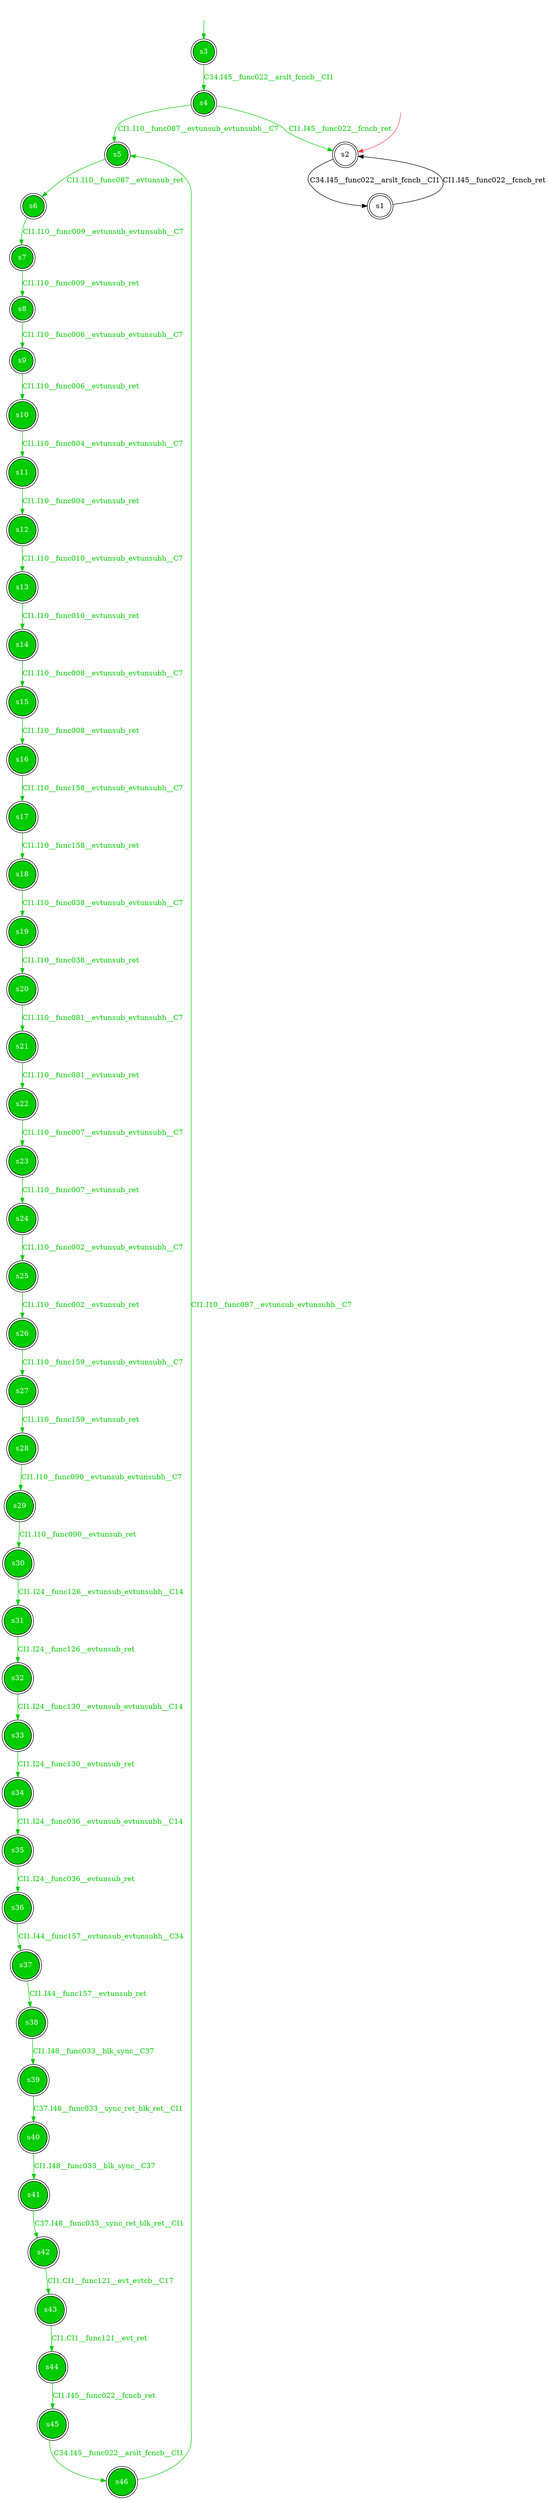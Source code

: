 digraph diffautomaton {
	2 [label=<s2> shape="doublecircle"];
	3 [label=<s3> shape="doublecircle" fillcolor="#00cc00" fontcolor="#ffffff" style="filled"];
	1 [label=<s1> shape="doublecircle"];
	4 [label=<s4> shape="doublecircle" fillcolor="#00cc00" fontcolor="#ffffff" style="filled"];
	5 [label=<s5> shape="doublecircle" fillcolor="#00cc00" fontcolor="#ffffff" style="filled"];
	6 [label=<s6> shape="doublecircle" fillcolor="#00cc00" fontcolor="#ffffff" style="filled"];
	7 [label=<s7> shape="doublecircle" fillcolor="#00cc00" fontcolor="#ffffff" style="filled"];
	8 [label=<s8> shape="doublecircle" fillcolor="#00cc00" fontcolor="#ffffff" style="filled"];
	9 [label=<s9> shape="doublecircle" fillcolor="#00cc00" fontcolor="#ffffff" style="filled"];
	10 [label=<s10> shape="doublecircle" fillcolor="#00cc00" fontcolor="#ffffff" style="filled"];
	11 [label=<s11> shape="doublecircle" fillcolor="#00cc00" fontcolor="#ffffff" style="filled"];
	12 [label=<s12> shape="doublecircle" fillcolor="#00cc00" fontcolor="#ffffff" style="filled"];
	13 [label=<s13> shape="doublecircle" fillcolor="#00cc00" fontcolor="#ffffff" style="filled"];
	14 [label=<s14> shape="doublecircle" fillcolor="#00cc00" fontcolor="#ffffff" style="filled"];
	15 [label=<s15> shape="doublecircle" fillcolor="#00cc00" fontcolor="#ffffff" style="filled"];
	16 [label=<s16> shape="doublecircle" fillcolor="#00cc00" fontcolor="#ffffff" style="filled"];
	17 [label=<s17> shape="doublecircle" fillcolor="#00cc00" fontcolor="#ffffff" style="filled"];
	18 [label=<s18> shape="doublecircle" fillcolor="#00cc00" fontcolor="#ffffff" style="filled"];
	19 [label=<s19> shape="doublecircle" fillcolor="#00cc00" fontcolor="#ffffff" style="filled"];
	20 [label=<s20> shape="doublecircle" fillcolor="#00cc00" fontcolor="#ffffff" style="filled"];
	21 [label=<s21> shape="doublecircle" fillcolor="#00cc00" fontcolor="#ffffff" style="filled"];
	22 [label=<s22> shape="doublecircle" fillcolor="#00cc00" fontcolor="#ffffff" style="filled"];
	23 [label=<s23> shape="doublecircle" fillcolor="#00cc00" fontcolor="#ffffff" style="filled"];
	24 [label=<s24> shape="doublecircle" fillcolor="#00cc00" fontcolor="#ffffff" style="filled"];
	25 [label=<s25> shape="doublecircle" fillcolor="#00cc00" fontcolor="#ffffff" style="filled"];
	26 [label=<s26> shape="doublecircle" fillcolor="#00cc00" fontcolor="#ffffff" style="filled"];
	27 [label=<s27> shape="doublecircle" fillcolor="#00cc00" fontcolor="#ffffff" style="filled"];
	28 [label=<s28> shape="doublecircle" fillcolor="#00cc00" fontcolor="#ffffff" style="filled"];
	29 [label=<s29> shape="doublecircle" fillcolor="#00cc00" fontcolor="#ffffff" style="filled"];
	30 [label=<s30> shape="doublecircle" fillcolor="#00cc00" fontcolor="#ffffff" style="filled"];
	31 [label=<s31> shape="doublecircle" fillcolor="#00cc00" fontcolor="#ffffff" style="filled"];
	32 [label=<s32> shape="doublecircle" fillcolor="#00cc00" fontcolor="#ffffff" style="filled"];
	33 [label=<s33> shape="doublecircle" fillcolor="#00cc00" fontcolor="#ffffff" style="filled"];
	34 [label=<s34> shape="doublecircle" fillcolor="#00cc00" fontcolor="#ffffff" style="filled"];
	35 [label=<s35> shape="doublecircle" fillcolor="#00cc00" fontcolor="#ffffff" style="filled"];
	36 [label=<s36> shape="doublecircle" fillcolor="#00cc00" fontcolor="#ffffff" style="filled"];
	37 [label=<s37> shape="doublecircle" fillcolor="#00cc00" fontcolor="#ffffff" style="filled"];
	38 [label=<s38> shape="doublecircle" fillcolor="#00cc00" fontcolor="#ffffff" style="filled"];
	39 [label=<s39> shape="doublecircle" fillcolor="#00cc00" fontcolor="#ffffff" style="filled"];
	40 [label=<s40> shape="doublecircle" fillcolor="#00cc00" fontcolor="#ffffff" style="filled"];
	41 [label=<s41> shape="doublecircle" fillcolor="#00cc00" fontcolor="#ffffff" style="filled"];
	42 [label=<s42> shape="doublecircle" fillcolor="#00cc00" fontcolor="#ffffff" style="filled"];
	43 [label=<s43> shape="doublecircle" fillcolor="#00cc00" fontcolor="#ffffff" style="filled"];
	44 [label=<s44> shape="doublecircle" fillcolor="#00cc00" fontcolor="#ffffff" style="filled"];
	45 [label=<s45> shape="doublecircle" fillcolor="#00cc00" fontcolor="#ffffff" style="filled"];
	46 [label=<s46> shape="doublecircle" fillcolor="#00cc00" fontcolor="#ffffff" style="filled"];
	__init2 [label=<> shape="none"];
	__init2 -> 2 [color="#ff4040"];
	__init3 [label=<> shape="none"];
	__init3 -> 3 [color="#00cc00"];
	2 -> 1 [label=<<font color="#000000">C34.I45__func022__arslt_fcncb__CI1</font>> id="2-0-1"];
	3 -> 4 [label=<<font color="#00cc00">C34.I45__func022__arslt_fcncb__CI1</font>> color="#00cc00" id="3-0-4"];
	1 -> 2 [label=<<font color="#000000">CI1.I45__func022__fcncb_ret</font>> id="1-0-2"];
	4 -> 2 [label=<<font color="#00cc00">CI1.I45__func022__fcncb_ret</font>> color="#00cc00" id="4-0-2"];
	4 -> 5 [label=<<font color="#00cc00">CI1.I10__func087__evtunsub_evtunsubh__C7</font>> color="#00cc00" id="4-1-5"];
	5 -> 6 [label=<<font color="#00cc00">CI1.I10__func087__evtunsub_ret</font>> color="#00cc00" id="5-0-6"];
	6 -> 7 [label=<<font color="#00cc00">CI1.I10__func009__evtunsub_evtunsubh__C7</font>> color="#00cc00" id="6-0-7"];
	7 -> 8 [label=<<font color="#00cc00">CI1.I10__func009__evtunsub_ret</font>> color="#00cc00" id="7-0-8"];
	8 -> 9 [label=<<font color="#00cc00">CI1.I10__func006__evtunsub_evtunsubh__C7</font>> color="#00cc00" id="8-0-9"];
	9 -> 10 [label=<<font color="#00cc00">CI1.I10__func006__evtunsub_ret</font>> color="#00cc00" id="9-0-10"];
	10 -> 11 [label=<<font color="#00cc00">CI1.I10__func004__evtunsub_evtunsubh__C7</font>> color="#00cc00" id="10-0-11"];
	11 -> 12 [label=<<font color="#00cc00">CI1.I10__func004__evtunsub_ret</font>> color="#00cc00" id="11-0-12"];
	12 -> 13 [label=<<font color="#00cc00">CI1.I10__func010__evtunsub_evtunsubh__C7</font>> color="#00cc00" id="12-0-13"];
	13 -> 14 [label=<<font color="#00cc00">CI1.I10__func010__evtunsub_ret</font>> color="#00cc00" id="13-0-14"];
	14 -> 15 [label=<<font color="#00cc00">CI1.I10__func008__evtunsub_evtunsubh__C7</font>> color="#00cc00" id="14-0-15"];
	15 -> 16 [label=<<font color="#00cc00">CI1.I10__func008__evtunsub_ret</font>> color="#00cc00" id="15-0-16"];
	16 -> 17 [label=<<font color="#00cc00">CI1.I10__func158__evtunsub_evtunsubh__C7</font>> color="#00cc00" id="16-0-17"];
	17 -> 18 [label=<<font color="#00cc00">CI1.I10__func158__evtunsub_ret</font>> color="#00cc00" id="17-0-18"];
	18 -> 19 [label=<<font color="#00cc00">CI1.I10__func038__evtunsub_evtunsubh__C7</font>> color="#00cc00" id="18-0-19"];
	19 -> 20 [label=<<font color="#00cc00">CI1.I10__func038__evtunsub_ret</font>> color="#00cc00" id="19-0-20"];
	20 -> 21 [label=<<font color="#00cc00">CI1.I10__func081__evtunsub_evtunsubh__C7</font>> color="#00cc00" id="20-0-21"];
	21 -> 22 [label=<<font color="#00cc00">CI1.I10__func081__evtunsub_ret</font>> color="#00cc00" id="21-0-22"];
	22 -> 23 [label=<<font color="#00cc00">CI1.I10__func007__evtunsub_evtunsubh__C7</font>> color="#00cc00" id="22-0-23"];
	23 -> 24 [label=<<font color="#00cc00">CI1.I10__func007__evtunsub_ret</font>> color="#00cc00" id="23-0-24"];
	24 -> 25 [label=<<font color="#00cc00">CI1.I10__func002__evtunsub_evtunsubh__C7</font>> color="#00cc00" id="24-0-25"];
	25 -> 26 [label=<<font color="#00cc00">CI1.I10__func002__evtunsub_ret</font>> color="#00cc00" id="25-0-26"];
	26 -> 27 [label=<<font color="#00cc00">CI1.I10__func159__evtunsub_evtunsubh__C7</font>> color="#00cc00" id="26-0-27"];
	27 -> 28 [label=<<font color="#00cc00">CI1.I10__func159__evtunsub_ret</font>> color="#00cc00" id="27-0-28"];
	28 -> 29 [label=<<font color="#00cc00">CI1.I10__func090__evtunsub_evtunsubh__C7</font>> color="#00cc00" id="28-0-29"];
	29 -> 30 [label=<<font color="#00cc00">CI1.I10__func090__evtunsub_ret</font>> color="#00cc00" id="29-0-30"];
	30 -> 31 [label=<<font color="#00cc00">CI1.I24__func126__evtunsub_evtunsubh__C14</font>> color="#00cc00" id="30-0-31"];
	31 -> 32 [label=<<font color="#00cc00">CI1.I24__func126__evtunsub_ret</font>> color="#00cc00" id="31-0-32"];
	32 -> 33 [label=<<font color="#00cc00">CI1.I24__func130__evtunsub_evtunsubh__C14</font>> color="#00cc00" id="32-0-33"];
	33 -> 34 [label=<<font color="#00cc00">CI1.I24__func130__evtunsub_ret</font>> color="#00cc00" id="33-0-34"];
	34 -> 35 [label=<<font color="#00cc00">CI1.I24__func036__evtunsub_evtunsubh__C14</font>> color="#00cc00" id="34-0-35"];
	35 -> 36 [label=<<font color="#00cc00">CI1.I24__func036__evtunsub_ret</font>> color="#00cc00" id="35-0-36"];
	36 -> 37 [label=<<font color="#00cc00">CI1.I44__func157__evtunsub_evtunsubh__C34</font>> color="#00cc00" id="36-0-37"];
	37 -> 38 [label=<<font color="#00cc00">CI1.I44__func157__evtunsub_ret</font>> color="#00cc00" id="37-0-38"];
	38 -> 39 [label=<<font color="#00cc00">CI1.I48__func033__blk_sync__C37</font>> color="#00cc00" id="38-0-39"];
	39 -> 40 [label=<<font color="#00cc00">C37.I48__func033__sync_ret_blk_ret__CI1</font>> color="#00cc00" id="39-0-40"];
	40 -> 41 [label=<<font color="#00cc00">CI1.I48__func033__blk_sync__C37</font>> color="#00cc00" id="40-0-41"];
	41 -> 42 [label=<<font color="#00cc00">C37.I48__func033__sync_ret_blk_ret__CI1</font>> color="#00cc00" id="41-0-42"];
	42 -> 43 [label=<<font color="#00cc00">CI1.CI1__func121__evt_evtcb__C17</font>> color="#00cc00" id="42-0-43"];
	43 -> 44 [label=<<font color="#00cc00">CI1.CI1__func121__evt_ret</font>> color="#00cc00" id="43-0-44"];
	44 -> 45 [label=<<font color="#00cc00">CI1.I45__func022__fcncb_ret</font>> color="#00cc00" id="44-0-45"];
	45 -> 46 [label=<<font color="#00cc00">C34.I45__func022__arslt_fcncb__CI1</font>> color="#00cc00" id="45-0-46"];
	46 -> 5 [label=<<font color="#00cc00">CI1.I10__func087__evtunsub_evtunsubh__C7</font>> color="#00cc00" id="46-0-5"];
}
